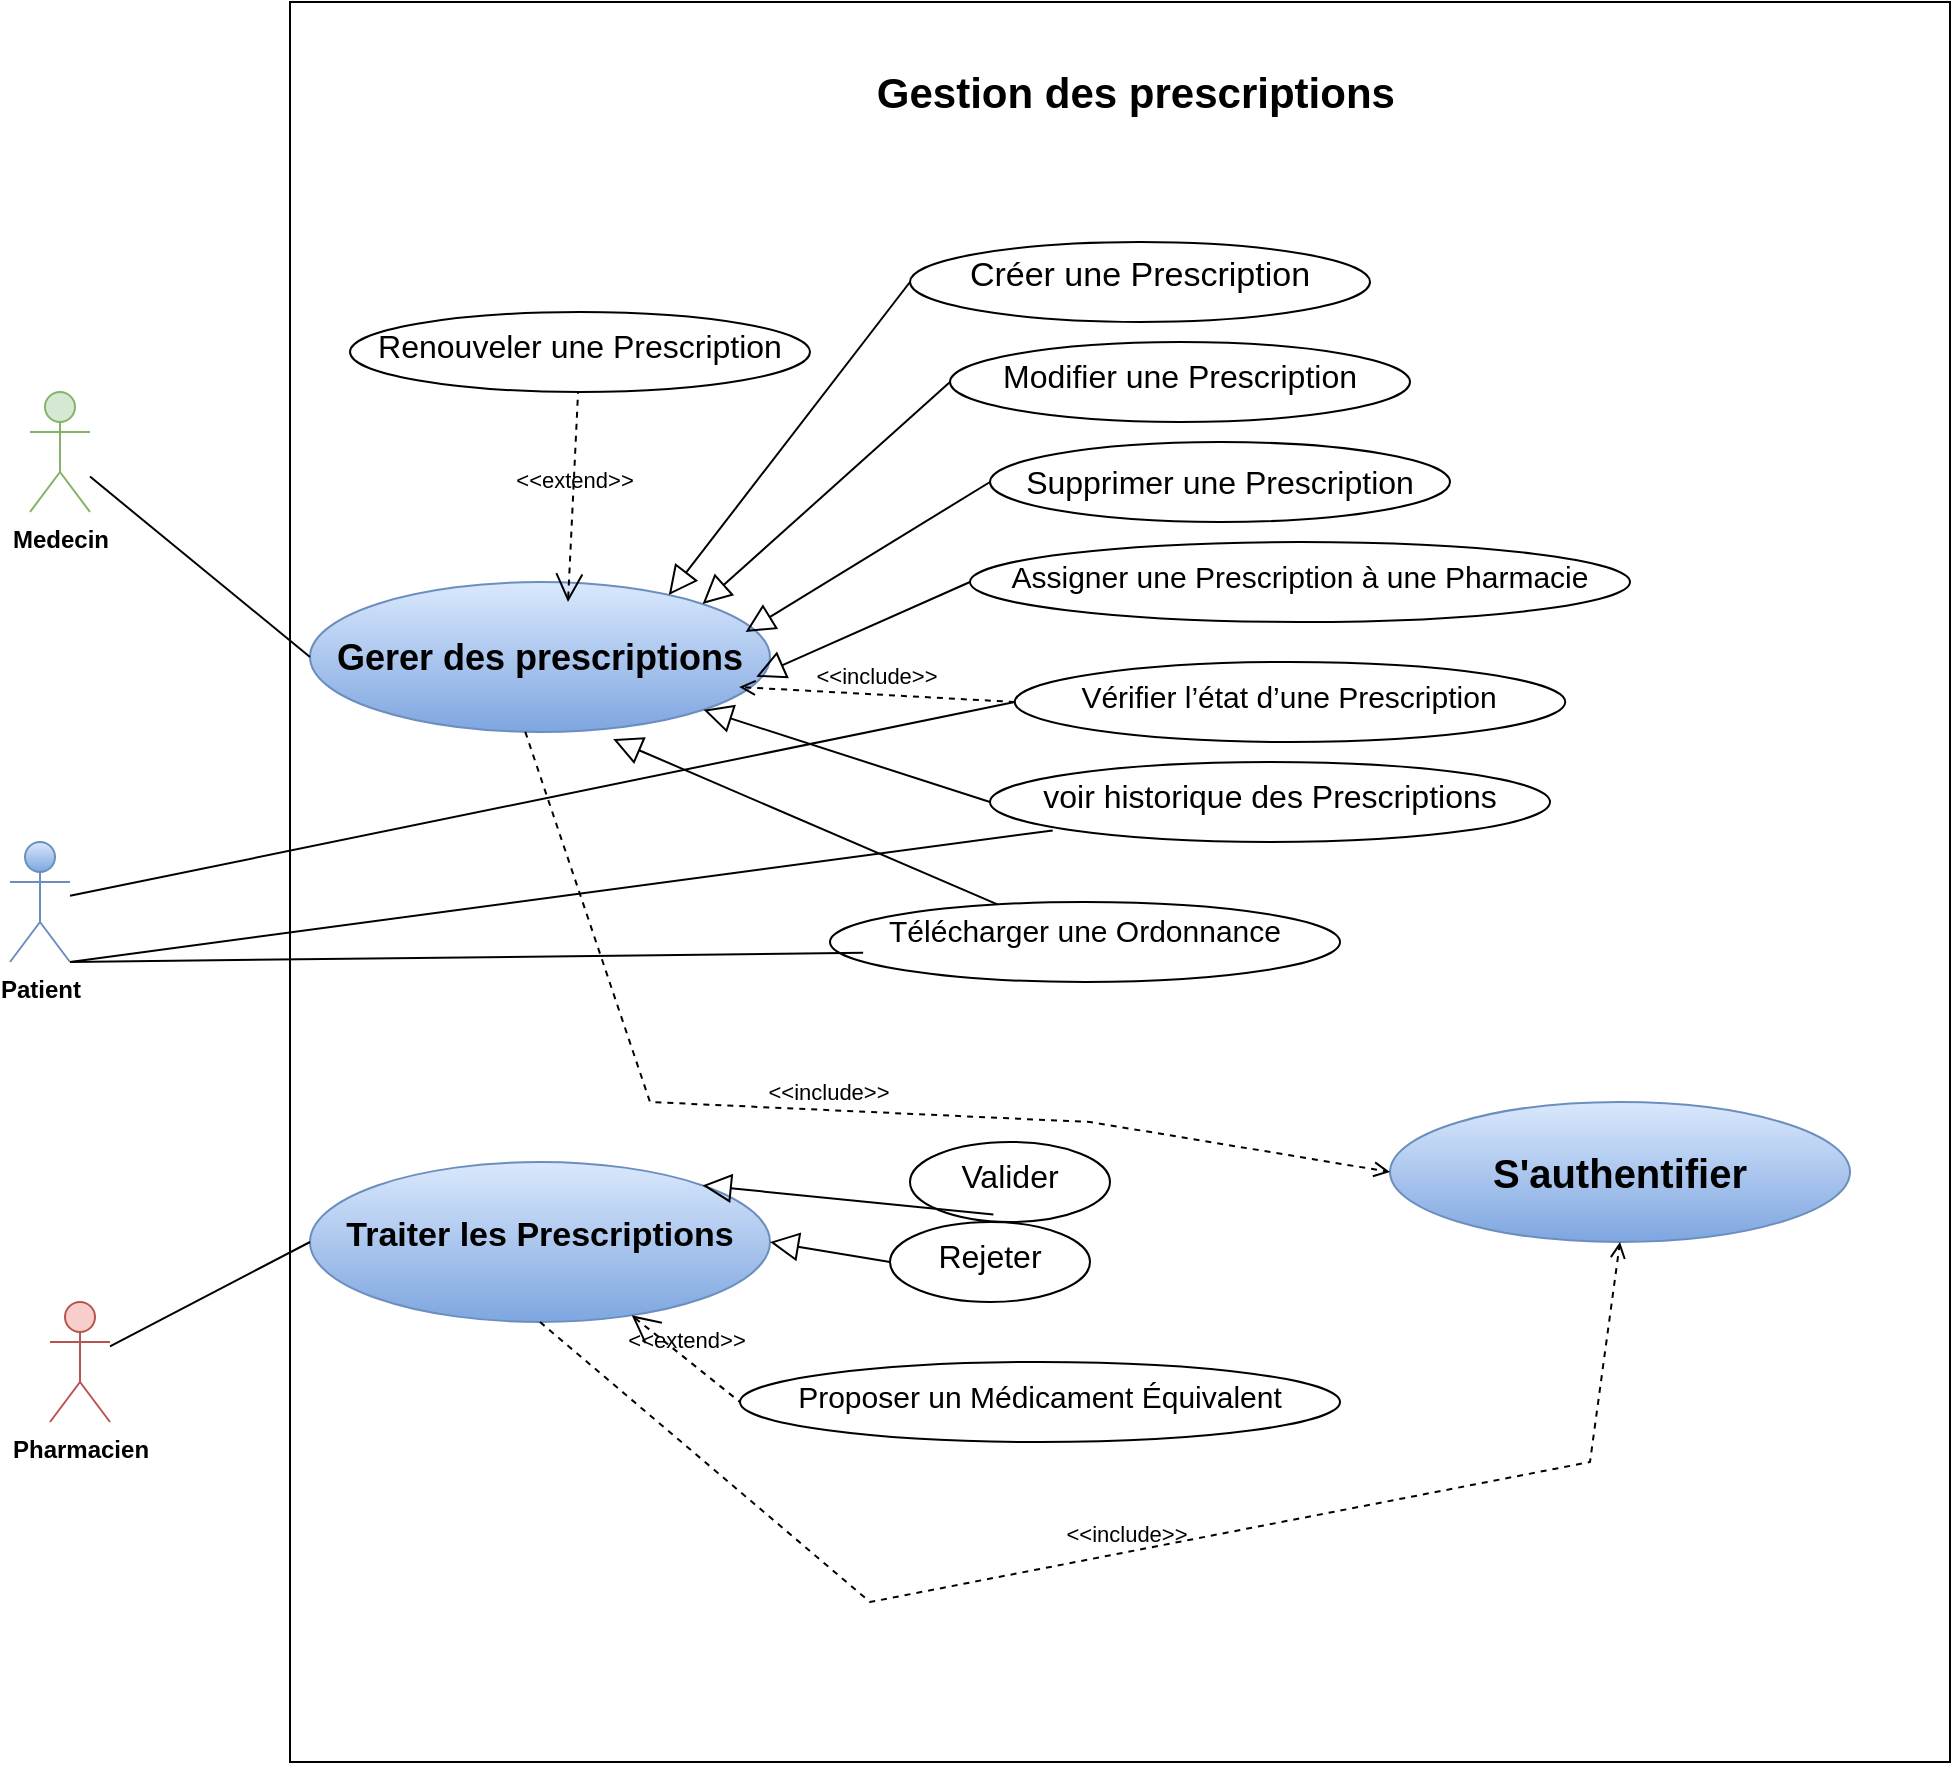 <mxfile version="26.0.16">
  <diagram name="Page-1" id="0JIAgUjjWgJBu7_mgAuX">
    <mxGraphModel dx="1397" dy="655" grid="1" gridSize="10" guides="1" tooltips="1" connect="1" arrows="1" fold="1" page="1" pageScale="1" pageWidth="4681" pageHeight="3300" math="0" shadow="0">
      <root>
        <mxCell id="0" />
        <mxCell id="1" parent="0" />
        <mxCell id="UCMtOhngePiE-J0gadMm-1" value="" style="html=1;whiteSpace=wrap;" vertex="1" parent="1">
          <mxGeometry x="840" y="590" width="830" height="880" as="geometry" />
        </mxCell>
        <mxCell id="UCMtOhngePiE-J0gadMm-2" value="&lt;b&gt;&lt;font style=&quot;font-size: 21px;&quot;&gt;&amp;nbsp;Gestion des prescriptions&lt;/font&gt;&lt;/b&gt;" style="text;html=1;align=center;verticalAlign=middle;whiteSpace=wrap;rounded=0;" vertex="1" parent="1">
          <mxGeometry x="1065" y="620" width="390" height="30" as="geometry" />
        </mxCell>
        <mxCell id="UCMtOhngePiE-J0gadMm-3" value="&lt;b&gt;Medecin&lt;/b&gt;" style="shape=umlActor;verticalLabelPosition=bottom;verticalAlign=top;html=1;outlineConnect=0;fillColor=#d5e8d4;strokeColor=#82b366;" vertex="1" parent="1">
          <mxGeometry x="710" y="785" width="30" height="60" as="geometry" />
        </mxCell>
        <mxCell id="UCMtOhngePiE-J0gadMm-4" value="&lt;b&gt;Pharmacien&lt;/b&gt;" style="shape=umlActor;verticalLabelPosition=bottom;verticalAlign=top;html=1;outlineConnect=0;fillColor=#f8cecc;strokeColor=#b85450;" vertex="1" parent="1">
          <mxGeometry x="720" y="1240" width="30" height="60" as="geometry" />
        </mxCell>
        <mxCell id="UCMtOhngePiE-J0gadMm-5" value="&lt;b&gt;Patient&lt;/b&gt;" style="shape=umlActor;verticalLabelPosition=bottom;verticalAlign=top;html=1;outlineConnect=0;fillColor=#dae8fc;strokeColor=#6c8ebf;gradientColor=#7ea6e0;" vertex="1" parent="1">
          <mxGeometry x="700" y="1010" width="30" height="60" as="geometry" />
        </mxCell>
        <mxCell id="UCMtOhngePiE-J0gadMm-7" value="&lt;font style=&quot;font-size: 18px;&quot;&gt;&lt;b style=&quot;&quot;&gt;Gerer des prescriptions&lt;/b&gt;&lt;/font&gt;" style="ellipse;whiteSpace=wrap;html=1;align=center;fillColor=#dae8fc;gradientColor=#7ea6e0;strokeColor=#6c8ebf;" vertex="1" parent="1">
          <mxGeometry x="850" y="880" width="230" height="75" as="geometry" />
        </mxCell>
        <mxCell id="UCMtOhngePiE-J0gadMm-12" value="&lt;b style=&quot;&quot;&gt;&lt;font style=&quot;font-size: 20px;&quot;&gt;S&#39;authentifier&lt;/font&gt;&lt;/b&gt;" style="ellipse;whiteSpace=wrap;html=1;align=center;fillColor=#dae8fc;gradientColor=#7ea6e0;strokeColor=#6c8ebf;" vertex="1" parent="1">
          <mxGeometry x="1390" y="1140" width="230" height="70" as="geometry" />
        </mxCell>
        <mxCell id="UCMtOhngePiE-J0gadMm-38" value="&lt;table&gt;&lt;tbody&gt;&lt;tr&gt;&lt;td&gt;&lt;font style=&quot;font-size: 16px;&quot;&gt;Supprimer une Prescription&lt;/font&gt;&lt;/td&gt;&lt;/tr&gt;&lt;/tbody&gt;&lt;/table&gt;&lt;table&gt;&lt;tbody&gt;&lt;tr&gt;&lt;/tr&gt;&lt;/tbody&gt;&lt;/table&gt;" style="ellipse;whiteSpace=wrap;html=1;align=center;" vertex="1" parent="1">
          <mxGeometry x="1190" y="810" width="230" height="40" as="geometry" />
        </mxCell>
        <mxCell id="UCMtOhngePiE-J0gadMm-39" value="&lt;table&gt;&lt;tbody&gt;&lt;tr&gt;&lt;td&gt;&lt;font style=&quot;font-size: 16px;&quot;&gt;Modifier une Prescription&lt;/font&gt;&lt;/td&gt;&lt;/tr&gt;&lt;/tbody&gt;&lt;/table&gt;&lt;table&gt;&lt;tbody&gt;&lt;tr&gt;&lt;td&gt;&lt;/td&gt;&lt;/tr&gt;&lt;/tbody&gt;&lt;/table&gt;" style="ellipse;whiteSpace=wrap;html=1;align=center;" vertex="1" parent="1">
          <mxGeometry x="1170" y="760" width="230" height="40" as="geometry" />
        </mxCell>
        <mxCell id="UCMtOhngePiE-J0gadMm-40" value="&lt;table&gt;&lt;tbody&gt;&lt;tr&gt;&lt;td&gt;&lt;font style=&quot;font-size: 17px;&quot;&gt;Créer une Prescription&lt;/font&gt;&lt;/td&gt;&lt;/tr&gt;&lt;/tbody&gt;&lt;/table&gt;&lt;table&gt;&lt;tbody&gt;&lt;tr&gt;&lt;td&gt;&lt;/td&gt;&lt;/tr&gt;&lt;/tbody&gt;&lt;/table&gt;" style="ellipse;whiteSpace=wrap;html=1;align=center;" vertex="1" parent="1">
          <mxGeometry x="1150" y="710" width="230" height="40" as="geometry" />
        </mxCell>
        <mxCell id="UCMtOhngePiE-J0gadMm-41" value="&lt;table&gt;&lt;tbody&gt;&lt;tr&gt;&lt;td&gt;&lt;font style=&quot;font-size: 16px;&quot;&gt;Renouveler une Prescription&lt;/font&gt;&lt;/td&gt;&lt;/tr&gt;&lt;/tbody&gt;&lt;/table&gt;&lt;table&gt;&lt;tbody&gt;&lt;tr&gt;&lt;td&gt;&lt;/td&gt;&lt;/tr&gt;&lt;/tbody&gt;&lt;/table&gt;" style="ellipse;whiteSpace=wrap;html=1;align=center;" vertex="1" parent="1">
          <mxGeometry x="870" y="745" width="230" height="40" as="geometry" />
        </mxCell>
        <mxCell id="UCMtOhngePiE-J0gadMm-43" value="&lt;table&gt;&lt;tbody&gt;&lt;tr&gt;&lt;td&gt;&lt;font style=&quot;font-size: 15px;&quot;&gt;Assigner une Prescription à une Pharmacie&lt;/font&gt;&lt;/td&gt;&lt;/tr&gt;&lt;/tbody&gt;&lt;/table&gt;&lt;table&gt;&lt;tbody&gt;&lt;tr&gt;&lt;td&gt;&lt;/td&gt;&lt;/tr&gt;&lt;/tbody&gt;&lt;/table&gt;" style="ellipse;whiteSpace=wrap;html=1;align=center;" vertex="1" parent="1">
          <mxGeometry x="1180" y="860" width="330" height="40" as="geometry" />
        </mxCell>
        <mxCell id="UCMtOhngePiE-J0gadMm-46" value="&lt;table&gt;&lt;tbody&gt;&lt;tr&gt;&lt;td&gt;&lt;table&gt;&lt;tbody&gt;&lt;tr&gt;&lt;td&gt;&lt;font style=&quot;font-size: 16px;&quot;&gt;Valider&lt;/font&gt;&lt;/td&gt;&lt;/tr&gt;&lt;/tbody&gt;&lt;/table&gt;&lt;table&gt;&lt;tbody&gt;&lt;tr&gt;&lt;td&gt;&lt;/td&gt;&lt;/tr&gt;&lt;/tbody&gt;&lt;/table&gt;&lt;table&gt;&lt;tbody&gt;&lt;tr&gt;&lt;/tr&gt;&lt;/tbody&gt;&lt;/table&gt;&lt;/td&gt;&lt;/tr&gt;&lt;/tbody&gt;&lt;/table&gt;" style="ellipse;whiteSpace=wrap;html=1;align=center;" vertex="1" parent="1">
          <mxGeometry x="1150" y="1160" width="100" height="40" as="geometry" />
        </mxCell>
        <mxCell id="UCMtOhngePiE-J0gadMm-47" value="&lt;table&gt;&lt;tbody&gt;&lt;tr&gt;&lt;td&gt;&lt;table&gt;&lt;tbody&gt;&lt;tr&gt;&lt;td&gt;&lt;font style=&quot;font-size: 17px;&quot;&gt;&lt;b&gt;Traiter les Prescriptions&lt;/b&gt;&lt;/font&gt;&lt;/td&gt;&lt;/tr&gt;&lt;/tbody&gt;&lt;/table&gt;&lt;table&gt;&lt;tbody&gt;&lt;tr&gt;&lt;td&gt;&lt;/td&gt;&lt;/tr&gt;&lt;/tbody&gt;&lt;/table&gt;&lt;table&gt;&lt;tbody&gt;&lt;tr&gt;&lt;/tr&gt;&lt;/tbody&gt;&lt;/table&gt;&lt;/td&gt;&lt;/tr&gt;&lt;/tbody&gt;&lt;/table&gt;" style="ellipse;whiteSpace=wrap;html=1;align=center;fillColor=#dae8fc;gradientColor=#7ea6e0;strokeColor=#6c8ebf;" vertex="1" parent="1">
          <mxGeometry x="850" y="1170" width="230" height="80" as="geometry" />
        </mxCell>
        <mxCell id="UCMtOhngePiE-J0gadMm-49" value="&lt;table&gt;&lt;tbody&gt;&lt;tr&gt;&lt;td&gt;&lt;table&gt;&lt;tbody&gt;&lt;tr&gt;&lt;td&gt;&lt;font style=&quot;font-size: 15px;&quot;&gt;Proposer un Médicament Équivalent&lt;/font&gt;&lt;/td&gt;&lt;/tr&gt;&lt;/tbody&gt;&lt;/table&gt;&lt;table&gt;&lt;tbody&gt;&lt;tr&gt;&lt;td&gt;&lt;/td&gt;&lt;/tr&gt;&lt;/tbody&gt;&lt;/table&gt;&lt;table&gt;&lt;tbody&gt;&lt;tr&gt;&lt;/tr&gt;&lt;/tbody&gt;&lt;/table&gt;&lt;/td&gt;&lt;/tr&gt;&lt;/tbody&gt;&lt;/table&gt;" style="ellipse;whiteSpace=wrap;html=1;align=center;" vertex="1" parent="1">
          <mxGeometry x="1065" y="1270" width="300" height="40" as="geometry" />
        </mxCell>
        <mxCell id="UCMtOhngePiE-J0gadMm-50" value="&lt;table&gt;&lt;tbody&gt;&lt;tr&gt;&lt;td&gt;&lt;table&gt;&lt;tbody&gt;&lt;tr&gt;&lt;td&gt;&lt;font style=&quot;font-size: 15px;&quot;&gt;Vérifier l’état d’une Prescription&lt;/font&gt;&lt;/td&gt;&lt;/tr&gt;&lt;/tbody&gt;&lt;/table&gt;&lt;table&gt;&lt;tbody&gt;&lt;tr&gt;&lt;td&gt;&lt;/td&gt;&lt;/tr&gt;&lt;/tbody&gt;&lt;/table&gt;&lt;table&gt;&lt;tbody&gt;&lt;tr&gt;&lt;/tr&gt;&lt;/tbody&gt;&lt;/table&gt;&lt;/td&gt;&lt;/tr&gt;&lt;/tbody&gt;&lt;/table&gt;" style="ellipse;whiteSpace=wrap;html=1;align=center;" vertex="1" parent="1">
          <mxGeometry x="1202.39" y="920" width="275.22" height="40" as="geometry" />
        </mxCell>
        <mxCell id="UCMtOhngePiE-J0gadMm-52" value="&lt;table&gt;&lt;tbody&gt;&lt;tr&gt;&lt;td&gt;&lt;table&gt;&lt;tbody&gt;&lt;tr&gt;&lt;td&gt;&lt;span style=&quot;font-size: 16px;&quot;&gt;Rejeter&lt;/span&gt;&lt;/td&gt;&lt;/tr&gt;&lt;/tbody&gt;&lt;/table&gt;&lt;table&gt;&lt;tbody&gt;&lt;tr&gt;&lt;td&gt;&lt;/td&gt;&lt;/tr&gt;&lt;/tbody&gt;&lt;/table&gt;&lt;table&gt;&lt;tbody&gt;&lt;tr&gt;&lt;/tr&gt;&lt;/tbody&gt;&lt;/table&gt;&lt;/td&gt;&lt;/tr&gt;&lt;/tbody&gt;&lt;/table&gt;" style="ellipse;whiteSpace=wrap;html=1;align=center;" vertex="1" parent="1">
          <mxGeometry x="1140" y="1200" width="100" height="40" as="geometry" />
        </mxCell>
        <mxCell id="UCMtOhngePiE-J0gadMm-53" value="&lt;table&gt;&lt;tbody&gt;&lt;tr&gt;&lt;td&gt;&lt;table&gt;&lt;tbody&gt;&lt;tr&gt;&lt;td&gt;&lt;table&gt;&lt;tbody&gt;&lt;tr&gt;&lt;td&gt;&lt;font style=&quot;font-size: 15px;&quot;&gt;Télécharger une Ordonnance&lt;/font&gt;&lt;/td&gt;&lt;/tr&gt;&lt;/tbody&gt;&lt;/table&gt;&lt;table&gt;&lt;tbody&gt;&lt;tr&gt;&lt;td&gt;&lt;/td&gt;&lt;/tr&gt;&lt;/tbody&gt;&lt;/table&gt;&lt;/td&gt;&lt;/tr&gt;&lt;/tbody&gt;&lt;/table&gt;&lt;table&gt;&lt;tbody&gt;&lt;tr&gt;&lt;td&gt;&lt;/td&gt;&lt;/tr&gt;&lt;/tbody&gt;&lt;/table&gt;&lt;table&gt;&lt;tbody&gt;&lt;tr&gt;&lt;/tr&gt;&lt;/tbody&gt;&lt;/table&gt;&lt;/td&gt;&lt;/tr&gt;&lt;/tbody&gt;&lt;/table&gt;" style="ellipse;whiteSpace=wrap;html=1;align=center;" vertex="1" parent="1">
          <mxGeometry x="1110" y="1040" width="255" height="40" as="geometry" />
        </mxCell>
        <mxCell id="UCMtOhngePiE-J0gadMm-55" value="&lt;table&gt;&lt;tbody&gt;&lt;tr&gt;&lt;td&gt;&lt;table&gt;&lt;tbody&gt;&lt;tr&gt;&lt;td&gt;&lt;font style=&quot;font-size: 16px;&quot;&gt;voir historique des Prescriptions&lt;/font&gt;&lt;/td&gt;&lt;/tr&gt;&lt;/tbody&gt;&lt;/table&gt;&lt;table&gt;&lt;tbody&gt;&lt;tr&gt;&lt;td&gt;&lt;/td&gt;&lt;/tr&gt;&lt;/tbody&gt;&lt;/table&gt;&lt;table&gt;&lt;tbody&gt;&lt;tr&gt;&lt;/tr&gt;&lt;/tbody&gt;&lt;/table&gt;&lt;/td&gt;&lt;/tr&gt;&lt;/tbody&gt;&lt;/table&gt;" style="ellipse;whiteSpace=wrap;html=1;align=center;" vertex="1" parent="1">
          <mxGeometry x="1190" y="970" width="280" height="40" as="geometry" />
        </mxCell>
        <mxCell id="UCMtOhngePiE-J0gadMm-56" value="" style="edgeStyle=none;html=1;endArrow=block;endFill=0;endSize=12;verticalAlign=bottom;rounded=0;entryX=0.78;entryY=0.087;entryDx=0;entryDy=0;exitX=0;exitY=0.5;exitDx=0;exitDy=0;entryPerimeter=0;" edge="1" parent="1" source="UCMtOhngePiE-J0gadMm-40" target="UCMtOhngePiE-J0gadMm-7">
          <mxGeometry width="160" relative="1" as="geometry">
            <mxPoint x="1130" y="990" as="sourcePoint" />
            <mxPoint x="1290" y="990" as="targetPoint" />
          </mxGeometry>
        </mxCell>
        <mxCell id="UCMtOhngePiE-J0gadMm-57" value="" style="edgeStyle=none;html=1;endArrow=block;endFill=0;endSize=12;verticalAlign=bottom;rounded=0;entryX=1;entryY=0;entryDx=0;entryDy=0;exitX=0;exitY=0.5;exitDx=0;exitDy=0;" edge="1" parent="1" source="UCMtOhngePiE-J0gadMm-39" target="UCMtOhngePiE-J0gadMm-7">
          <mxGeometry width="160" relative="1" as="geometry">
            <mxPoint x="830" y="740" as="sourcePoint" />
            <mxPoint x="990" y="740" as="targetPoint" />
          </mxGeometry>
        </mxCell>
        <mxCell id="UCMtOhngePiE-J0gadMm-58" value="" style="edgeStyle=none;html=1;endArrow=block;endFill=0;endSize=12;verticalAlign=bottom;rounded=0;exitX=0;exitY=0.5;exitDx=0;exitDy=0;entryX=0.947;entryY=0.333;entryDx=0;entryDy=0;entryPerimeter=0;" edge="1" parent="1" source="UCMtOhngePiE-J0gadMm-38" target="UCMtOhngePiE-J0gadMm-7">
          <mxGeometry width="160" relative="1" as="geometry">
            <mxPoint x="1130" y="990" as="sourcePoint" />
            <mxPoint x="1070" y="945" as="targetPoint" />
          </mxGeometry>
        </mxCell>
        <mxCell id="UCMtOhngePiE-J0gadMm-59" value="" style="edgeStyle=none;html=1;endArrow=block;endFill=0;endSize=12;verticalAlign=bottom;rounded=0;exitX=0;exitY=0.5;exitDx=0;exitDy=0;" edge="1" parent="1" source="UCMtOhngePiE-J0gadMm-55" target="UCMtOhngePiE-J0gadMm-7">
          <mxGeometry width="160" relative="1" as="geometry">
            <mxPoint x="1130" y="970" as="sourcePoint" />
            <mxPoint x="1290" y="970" as="targetPoint" />
          </mxGeometry>
        </mxCell>
        <mxCell id="UCMtOhngePiE-J0gadMm-60" value="" style="edgeStyle=none;html=1;endArrow=block;endFill=0;endSize=12;verticalAlign=bottom;rounded=0;exitX=0;exitY=0.5;exitDx=0;exitDy=0;entryX=0.97;entryY=0.632;entryDx=0;entryDy=0;entryPerimeter=0;" edge="1" parent="1" source="UCMtOhngePiE-J0gadMm-43" target="UCMtOhngePiE-J0gadMm-7">
          <mxGeometry width="160" relative="1" as="geometry">
            <mxPoint x="1130" y="1010" as="sourcePoint" />
            <mxPoint x="1080" y="950" as="targetPoint" />
          </mxGeometry>
        </mxCell>
        <mxCell id="UCMtOhngePiE-J0gadMm-62" value="" style="edgeStyle=none;html=1;endArrow=none;verticalAlign=bottom;rounded=0;entryX=0;entryY=0.5;entryDx=0;entryDy=0;" edge="1" parent="1" source="UCMtOhngePiE-J0gadMm-3" target="UCMtOhngePiE-J0gadMm-7">
          <mxGeometry width="160" relative="1" as="geometry">
            <mxPoint x="1130" y="1080" as="sourcePoint" />
            <mxPoint x="1290" y="1080" as="targetPoint" />
          </mxGeometry>
        </mxCell>
        <mxCell id="UCMtOhngePiE-J0gadMm-64" value="" style="edgeStyle=none;html=1;endArrow=none;verticalAlign=bottom;rounded=0;entryX=0;entryY=0.5;entryDx=0;entryDy=0;" edge="1" parent="1" source="UCMtOhngePiE-J0gadMm-4" target="UCMtOhngePiE-J0gadMm-47">
          <mxGeometry width="160" relative="1" as="geometry">
            <mxPoint x="1130" y="1120" as="sourcePoint" />
            <mxPoint x="1290" y="1120" as="targetPoint" />
          </mxGeometry>
        </mxCell>
        <mxCell id="UCMtOhngePiE-J0gadMm-67" value="" style="edgeStyle=none;html=1;endArrow=block;endFill=0;endSize=12;verticalAlign=bottom;rounded=0;entryX=1;entryY=0;entryDx=0;entryDy=0;exitX=0.417;exitY=0.907;exitDx=0;exitDy=0;exitPerimeter=0;" edge="1" parent="1" source="UCMtOhngePiE-J0gadMm-46" target="UCMtOhngePiE-J0gadMm-47">
          <mxGeometry width="160" relative="1" as="geometry">
            <mxPoint x="1130" y="1250" as="sourcePoint" />
            <mxPoint x="1290" y="1250" as="targetPoint" />
          </mxGeometry>
        </mxCell>
        <mxCell id="UCMtOhngePiE-J0gadMm-70" value="" style="edgeStyle=none;html=1;endArrow=block;endFill=0;endSize=12;verticalAlign=bottom;rounded=0;entryX=0.659;entryY=1.047;entryDx=0;entryDy=0;entryPerimeter=0;" edge="1" parent="1" source="UCMtOhngePiE-J0gadMm-53" target="UCMtOhngePiE-J0gadMm-7">
          <mxGeometry width="160" relative="1" as="geometry">
            <mxPoint x="1130" y="1150" as="sourcePoint" />
            <mxPoint x="1130" y="1250" as="targetPoint" />
          </mxGeometry>
        </mxCell>
        <mxCell id="UCMtOhngePiE-J0gadMm-71" value="&amp;lt;&amp;lt;include&amp;gt;&amp;gt;" style="edgeStyle=none;html=1;endArrow=open;verticalAlign=bottom;dashed=1;labelBackgroundColor=none;rounded=0;entryX=0.933;entryY=0.7;entryDx=0;entryDy=0;entryPerimeter=0;exitX=0;exitY=0.5;exitDx=0;exitDy=0;" edge="1" parent="1" source="UCMtOhngePiE-J0gadMm-50" target="UCMtOhngePiE-J0gadMm-7">
          <mxGeometry width="160" relative="1" as="geometry">
            <mxPoint x="1144.78" y="1069.32" as="sourcePoint" />
            <mxPoint x="1085.0" y="970" as="targetPoint" />
          </mxGeometry>
        </mxCell>
        <mxCell id="UCMtOhngePiE-J0gadMm-72" value="&amp;lt;&amp;lt;extend&amp;gt;&amp;gt;" style="edgeStyle=none;html=1;startArrow=open;endArrow=none;startSize=12;verticalAlign=bottom;dashed=1;labelBackgroundColor=none;rounded=0;" edge="1" parent="1" target="UCMtOhngePiE-J0gadMm-41">
          <mxGeometry width="160" relative="1" as="geometry">
            <mxPoint x="979" y="890" as="sourcePoint" />
            <mxPoint x="1320" y="1010" as="targetPoint" />
          </mxGeometry>
        </mxCell>
        <mxCell id="UCMtOhngePiE-J0gadMm-73" value="&amp;lt;&amp;lt;include&amp;gt;&amp;gt;" style="edgeStyle=none;html=1;endArrow=open;verticalAlign=bottom;dashed=1;labelBackgroundColor=none;rounded=0;exitX=0.468;exitY=0.999;exitDx=0;exitDy=0;exitPerimeter=0;entryX=0;entryY=0.5;entryDx=0;entryDy=0;" edge="1" parent="1" source="UCMtOhngePiE-J0gadMm-7" target="UCMtOhngePiE-J0gadMm-12">
          <mxGeometry width="160" relative="1" as="geometry">
            <mxPoint x="1160" y="1010" as="sourcePoint" />
            <mxPoint x="1320" y="1010" as="targetPoint" />
            <Array as="points">
              <mxPoint x="1020" y="1140" />
              <mxPoint x="1240" y="1150" />
            </Array>
          </mxGeometry>
        </mxCell>
        <mxCell id="UCMtOhngePiE-J0gadMm-80" value="" style="edgeStyle=none;html=1;endArrow=none;verticalAlign=bottom;rounded=0;entryX=0;entryY=0.5;entryDx=0;entryDy=0;" edge="1" parent="1" source="UCMtOhngePiE-J0gadMm-5" target="UCMtOhngePiE-J0gadMm-50">
          <mxGeometry width="160" relative="1" as="geometry">
            <mxPoint x="760" y="1050" as="sourcePoint" />
            <mxPoint x="1350" y="1010" as="targetPoint" />
          </mxGeometry>
        </mxCell>
        <mxCell id="UCMtOhngePiE-J0gadMm-81" value="" style="edgeStyle=none;html=1;endArrow=none;verticalAlign=bottom;rounded=0;exitX=1;exitY=1;exitDx=0;exitDy=0;exitPerimeter=0;entryX=0.112;entryY=0.855;entryDx=0;entryDy=0;entryPerimeter=0;" edge="1" parent="1" source="UCMtOhngePiE-J0gadMm-5" target="UCMtOhngePiE-J0gadMm-55">
          <mxGeometry width="160" relative="1" as="geometry">
            <mxPoint x="1190" y="1010" as="sourcePoint" />
            <mxPoint x="1350" y="1010" as="targetPoint" />
          </mxGeometry>
        </mxCell>
        <mxCell id="UCMtOhngePiE-J0gadMm-82" value="" style="edgeStyle=none;html=1;endArrow=none;verticalAlign=bottom;rounded=0;exitX=1;exitY=1;exitDx=0;exitDy=0;exitPerimeter=0;entryX=0.065;entryY=0.635;entryDx=0;entryDy=0;entryPerimeter=0;" edge="1" parent="1" source="UCMtOhngePiE-J0gadMm-5" target="UCMtOhngePiE-J0gadMm-53">
          <mxGeometry width="160" relative="1" as="geometry">
            <mxPoint x="1180" y="1120" as="sourcePoint" />
            <mxPoint x="1340" y="1120" as="targetPoint" />
          </mxGeometry>
        </mxCell>
        <mxCell id="UCMtOhngePiE-J0gadMm-86" value="" style="edgeStyle=none;html=1;endArrow=block;endFill=0;endSize=12;verticalAlign=bottom;rounded=0;entryX=1;entryY=0.5;entryDx=0;entryDy=0;exitX=0;exitY=0.5;exitDx=0;exitDy=0;" edge="1" parent="1" source="UCMtOhngePiE-J0gadMm-52" target="UCMtOhngePiE-J0gadMm-47">
          <mxGeometry width="160" relative="1" as="geometry">
            <mxPoint x="1170" y="1280" as="sourcePoint" />
            <mxPoint x="1330" y="1280" as="targetPoint" />
          </mxGeometry>
        </mxCell>
        <mxCell id="UCMtOhngePiE-J0gadMm-87" value="&amp;lt;&amp;lt;extend&amp;gt;&amp;gt;" style="edgeStyle=none;html=1;startArrow=open;endArrow=none;startSize=12;verticalAlign=bottom;dashed=1;labelBackgroundColor=none;rounded=0;entryX=0;entryY=0.5;entryDx=0;entryDy=0;" edge="1" parent="1" source="UCMtOhngePiE-J0gadMm-47" target="UCMtOhngePiE-J0gadMm-49">
          <mxGeometry width="160" relative="1" as="geometry">
            <mxPoint x="1090" y="1270" as="sourcePoint" />
            <mxPoint x="1200" y="1270" as="targetPoint" />
          </mxGeometry>
        </mxCell>
        <mxCell id="UCMtOhngePiE-J0gadMm-88" value="&amp;lt;&amp;lt;include&amp;gt;&amp;gt;" style="edgeStyle=none;html=1;endArrow=open;verticalAlign=bottom;dashed=1;labelBackgroundColor=none;rounded=0;exitX=0.5;exitY=1;exitDx=0;exitDy=0;entryX=0.5;entryY=1;entryDx=0;entryDy=0;" edge="1" parent="1" source="UCMtOhngePiE-J0gadMm-47" target="UCMtOhngePiE-J0gadMm-12">
          <mxGeometry width="160" relative="1" as="geometry">
            <mxPoint x="1070" y="1200" as="sourcePoint" />
            <mxPoint x="1230" y="1200" as="targetPoint" />
            <Array as="points">
              <mxPoint x="1130" y="1390" />
              <mxPoint x="1490" y="1320" />
            </Array>
          </mxGeometry>
        </mxCell>
      </root>
    </mxGraphModel>
  </diagram>
</mxfile>
